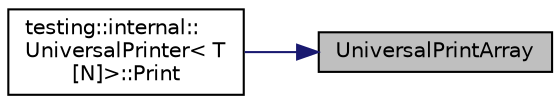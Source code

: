 digraph "UniversalPrintArray"
{
 // INTERACTIVE_SVG=YES
 // LATEX_PDF_SIZE
  bgcolor="transparent";
  edge [fontname="Helvetica",fontsize="10",labelfontname="Helvetica",labelfontsize="10"];
  node [fontname="Helvetica",fontsize="10",shape=record];
  rankdir="RL";
  Node1 [label="UniversalPrintArray",height=0.2,width=0.4,color="black", fillcolor="grey75", style="filled", fontcolor="black",tooltip=" "];
  Node1 -> Node2 [dir="back",color="midnightblue",fontsize="10",style="solid",fontname="Helvetica"];
  Node2 [label="testing::internal::\lUniversalPrinter\< T\l[N]\>::Print",height=0.2,width=0.4,color="black",URL="$d5/d48/classtesting_1_1internal_1_1UniversalPrinter_3_01T_0fN_0e_4_a389ea210407e1a751a1d7786920afdd6.html#a389ea210407e1a751a1d7786920afdd6",tooltip=" "];
}
